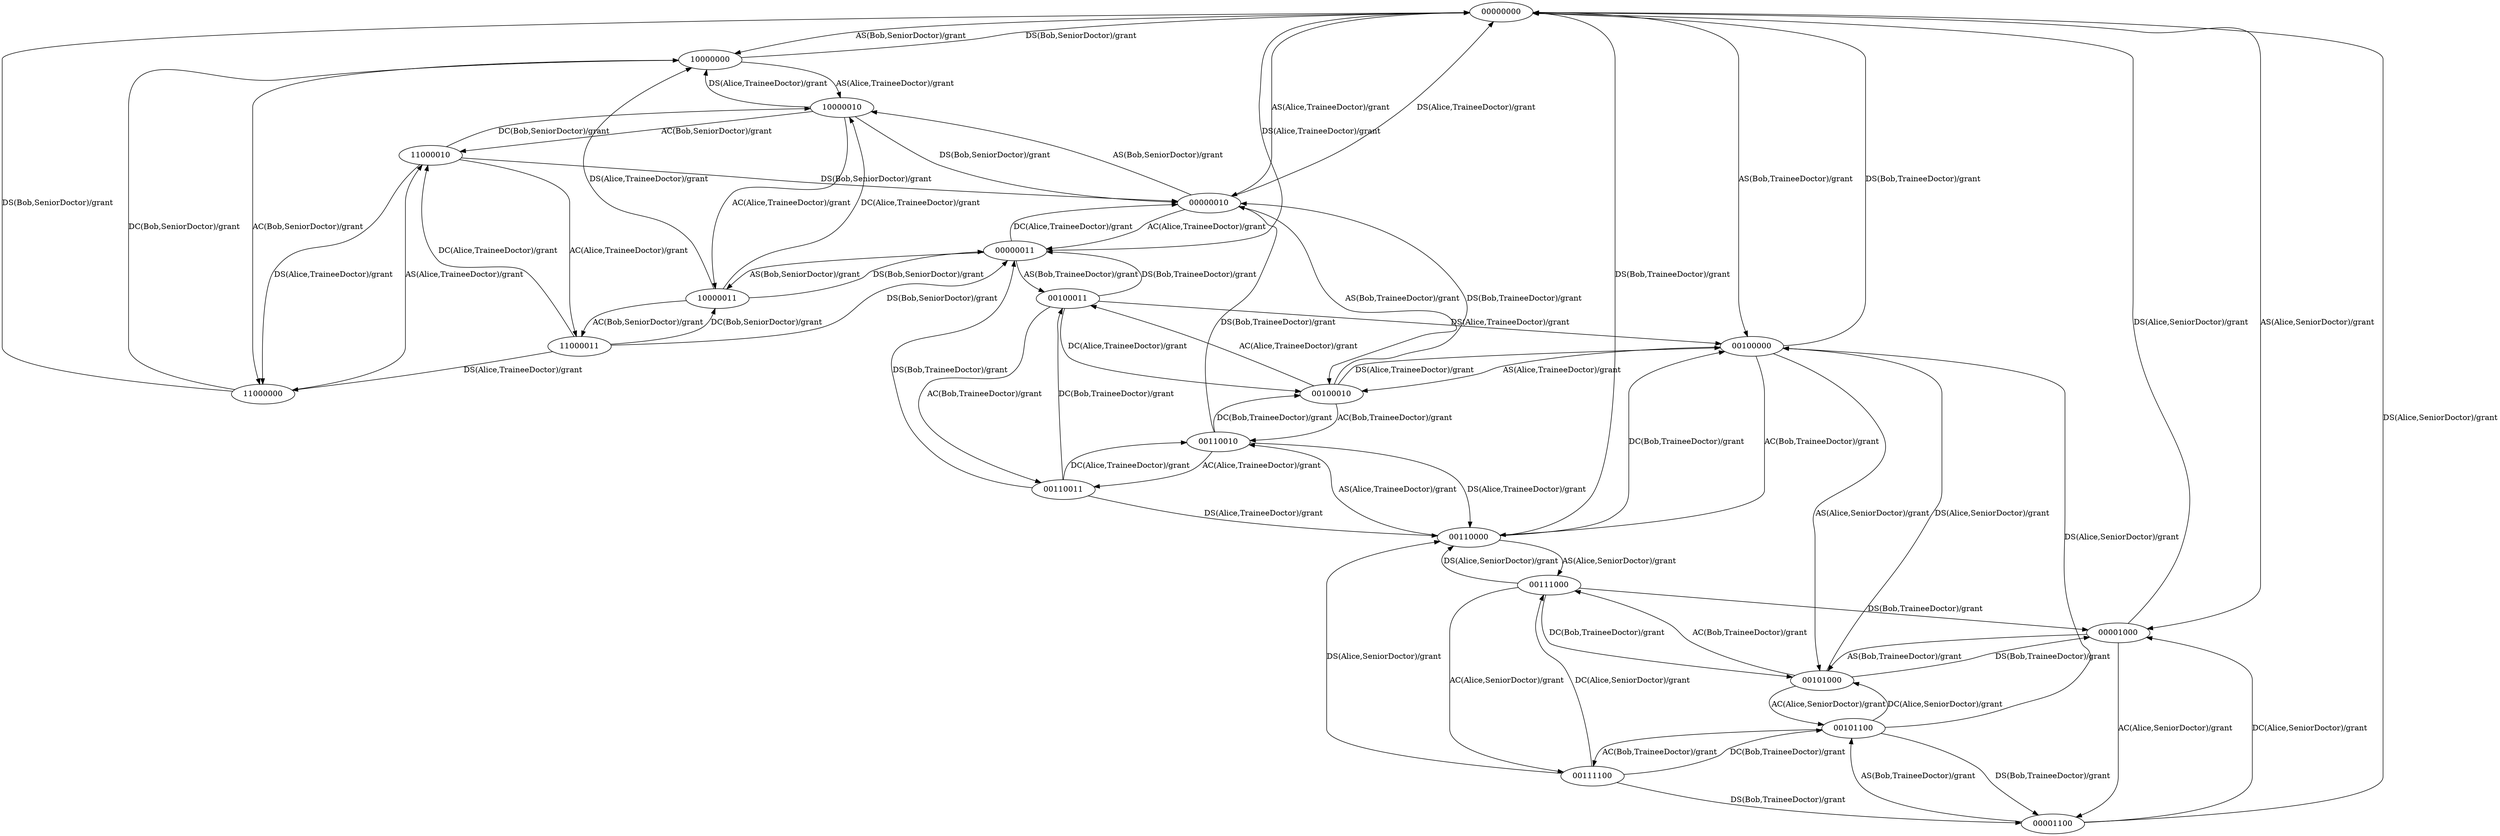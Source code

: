 digraph rbac2Fsm {
  00000000 -> 10000000 [ label ="AS(Bob,SeniorDoctor)/grant"];
  00000000 -> 00001000 [ label ="AS(Alice,SeniorDoctor)/grant"];
  00000000 -> 00100000 [ label ="AS(Bob,TraineeDoctor)/grant"];
  00000000 -> 00000010 [ label ="AS(Alice,TraineeDoctor)/grant"];
  10000000 -> 00000000 [ label ="DS(Bob,SeniorDoctor)/grant"];
  10000000 -> 11000000 [ label ="AC(Bob,SeniorDoctor)/grant"];
  00001000 -> 00000000 [ label ="DS(Alice,SeniorDoctor)/grant"];
  00001000 -> 00001100 [ label ="AC(Alice,SeniorDoctor)/grant"];
  00001000 -> 00101000 [ label ="AS(Bob,TraineeDoctor)/grant"];
  00100000 -> 00101000 [ label ="AS(Alice,SeniorDoctor)/grant"];
  00100000 -> 00000000 [ label ="DS(Bob,TraineeDoctor)/grant"];
  00100000 -> 00110000 [ label ="AC(Bob,TraineeDoctor)/grant"];
  00100000 -> 00100010 [ label ="AS(Alice,TraineeDoctor)/grant"];
  00000010 -> 10000010 [ label ="AS(Bob,SeniorDoctor)/grant"];
  10000000 -> 10000010 [ label ="AS(Alice,TraineeDoctor)/grant"];
  00000010 -> 00100010 [ label ="AS(Bob,TraineeDoctor)/grant"];
  00000010 -> 00000000 [ label ="DS(Alice,TraineeDoctor)/grant"];
  00000010 -> 00000011 [ label ="AC(Alice,TraineeDoctor)/grant"];
  11000000 -> 00000000 [ label ="DS(Bob,SeniorDoctor)/grant"];
  11000000 -> 10000000 [ label ="DC(Bob,SeniorDoctor)/grant"];
  10000010 -> 00000010 [ label ="DS(Bob,SeniorDoctor)/grant"];
  00000011 -> 10000011 [ label ="AS(Bob,SeniorDoctor)/grant"];
  11000000 -> 11000010 [ label ="AS(Alice,TraineeDoctor)/grant"];
  10000010 -> 11000010 [ label ="AC(Bob,SeniorDoctor)/grant"];
  00000011 -> 00100011 [ label ="AS(Bob,TraineeDoctor)/grant"];
  00101000 -> 00100000 [ label ="DS(Alice,SeniorDoctor)/grant"];
  00101000 -> 00101100 [ label ="AC(Alice,SeniorDoctor)/grant"];
  00100010 -> 00000010 [ label ="DS(Bob,TraineeDoctor)/grant"];
  00001100 -> 00000000 [ label ="DS(Alice,SeniorDoctor)/grant"];
  00110000 -> 00111000 [ label ="AS(Alice,SeniorDoctor)/grant"];
  00000011 -> 00000000 [ label ="DS(Alice,TraineeDoctor)/grant"];
  00000011 -> 00000010 [ label ="DC(Alice,TraineeDoctor)/grant"];
  00100010 -> 00110010 [ label ="AC(Bob,TraineeDoctor)/grant"];
  00001100 -> 00001000 [ label ="DC(Alice,SeniorDoctor)/grant"];
  00100010 -> 00100000 [ label ="DS(Alice,TraineeDoctor)/grant"];
  00101000 -> 00001000 [ label ="DS(Bob,TraineeDoctor)/grant"];
  00001100 -> 00101100 [ label ="AS(Bob,TraineeDoctor)/grant"];
  00110000 -> 00000000 [ label ="DS(Bob,TraineeDoctor)/grant"];
  00101000 -> 00111000 [ label ="AC(Bob,TraineeDoctor)/grant"];
  00100010 -> 00100011 [ label ="AC(Alice,TraineeDoctor)/grant"];
  00110000 -> 00100000 [ label ="DC(Bob,TraineeDoctor)/grant"];
  00110000 -> 00110010 [ label ="AS(Alice,TraineeDoctor)/grant"];
  10000010 -> 10000000 [ label ="DS(Alice,TraineeDoctor)/grant"];
  10000010 -> 10000011 [ label ="AC(Alice,TraineeDoctor)/grant"];
  11000010 -> 00000010 [ label ="DS(Bob,SeniorDoctor)/grant"];
  10000011 -> 00000011 [ label ="DS(Bob,SeniorDoctor)/grant"];
  10000011 -> 11000011 [ label ="AC(Bob,SeniorDoctor)/grant"];
  11000010 -> 10000010 [ label ="DC(Bob,SeniorDoctor)/grant"];
  00101100 -> 00100000 [ label ="DS(Alice,SeniorDoctor)/grant"];
  00111000 -> 00110000 [ label ="DS(Alice,SeniorDoctor)/grant"];
  00101100 -> 00101000 [ label ="DC(Alice,SeniorDoctor)/grant"];
  00101100 -> 00001100 [ label ="DS(Bob,TraineeDoctor)/grant"];
  00111000 -> 00111100 [ label ="AC(Alice,SeniorDoctor)/grant"];
  00101100 -> 00111100 [ label ="AC(Bob,TraineeDoctor)/grant"];
  00110010 -> 00000010 [ label ="DS(Bob,TraineeDoctor)/grant"];
  00100011 -> 00000011 [ label ="DS(Bob,TraineeDoctor)/grant"];
  00100011 -> 00110011 [ label ="AC(Bob,TraineeDoctor)/grant"];
  00100011 -> 00100000 [ label ="DS(Alice,TraineeDoctor)/grant"];
  00111000 -> 00001000 [ label ="DS(Bob,TraineeDoctor)/grant"];
  00110010 -> 00100010 [ label ="DC(Bob,TraineeDoctor)/grant"];
  00100011 -> 00100010 [ label ="DC(Alice,TraineeDoctor)/grant"];
  11000010 -> 11000000 [ label ="DS(Alice,TraineeDoctor)/grant"];
  00110010 -> 00110000 [ label ="DS(Alice,TraineeDoctor)/grant"];
  11000010 -> 11000011 [ label ="AC(Alice,TraineeDoctor)/grant"];
  00111000 -> 00101000 [ label ="DC(Bob,TraineeDoctor)/grant"];
  00110010 -> 00110011 [ label ="AC(Alice,TraineeDoctor)/grant"];
  10000011 -> 10000000 [ label ="DS(Alice,TraineeDoctor)/grant"];
  10000011 -> 10000010 [ label ="DC(Alice,TraineeDoctor)/grant"];
  11000011 -> 00000011 [ label ="DS(Bob,SeniorDoctor)/grant"];
  11000011 -> 10000011 [ label ="DC(Bob,SeniorDoctor)/grant"];
  00111100 -> 00110000 [ label ="DS(Alice,SeniorDoctor)/grant"];
  00111100 -> 00111000 [ label ="DC(Alice,SeniorDoctor)/grant"];
  00110011 -> 00000011 [ label ="DS(Bob,TraineeDoctor)/grant"];
  00110011 -> 00100011 [ label ="DC(Bob,TraineeDoctor)/grant"];
  00111100 -> 00001100 [ label ="DS(Bob,TraineeDoctor)/grant"];
  11000011 -> 11000000 [ label ="DS(Alice,TraineeDoctor)/grant"];
  00110011 -> 00110000 [ label ="DS(Alice,TraineeDoctor)/grant"];
  11000011 -> 11000010 [ label ="DC(Alice,TraineeDoctor)/grant"];
  00110011 -> 00110010 [ label ="DC(Alice,TraineeDoctor)/grant"];
  00111100 -> 00101100 [ label ="DC(Bob,TraineeDoctor)/grant"];
}
